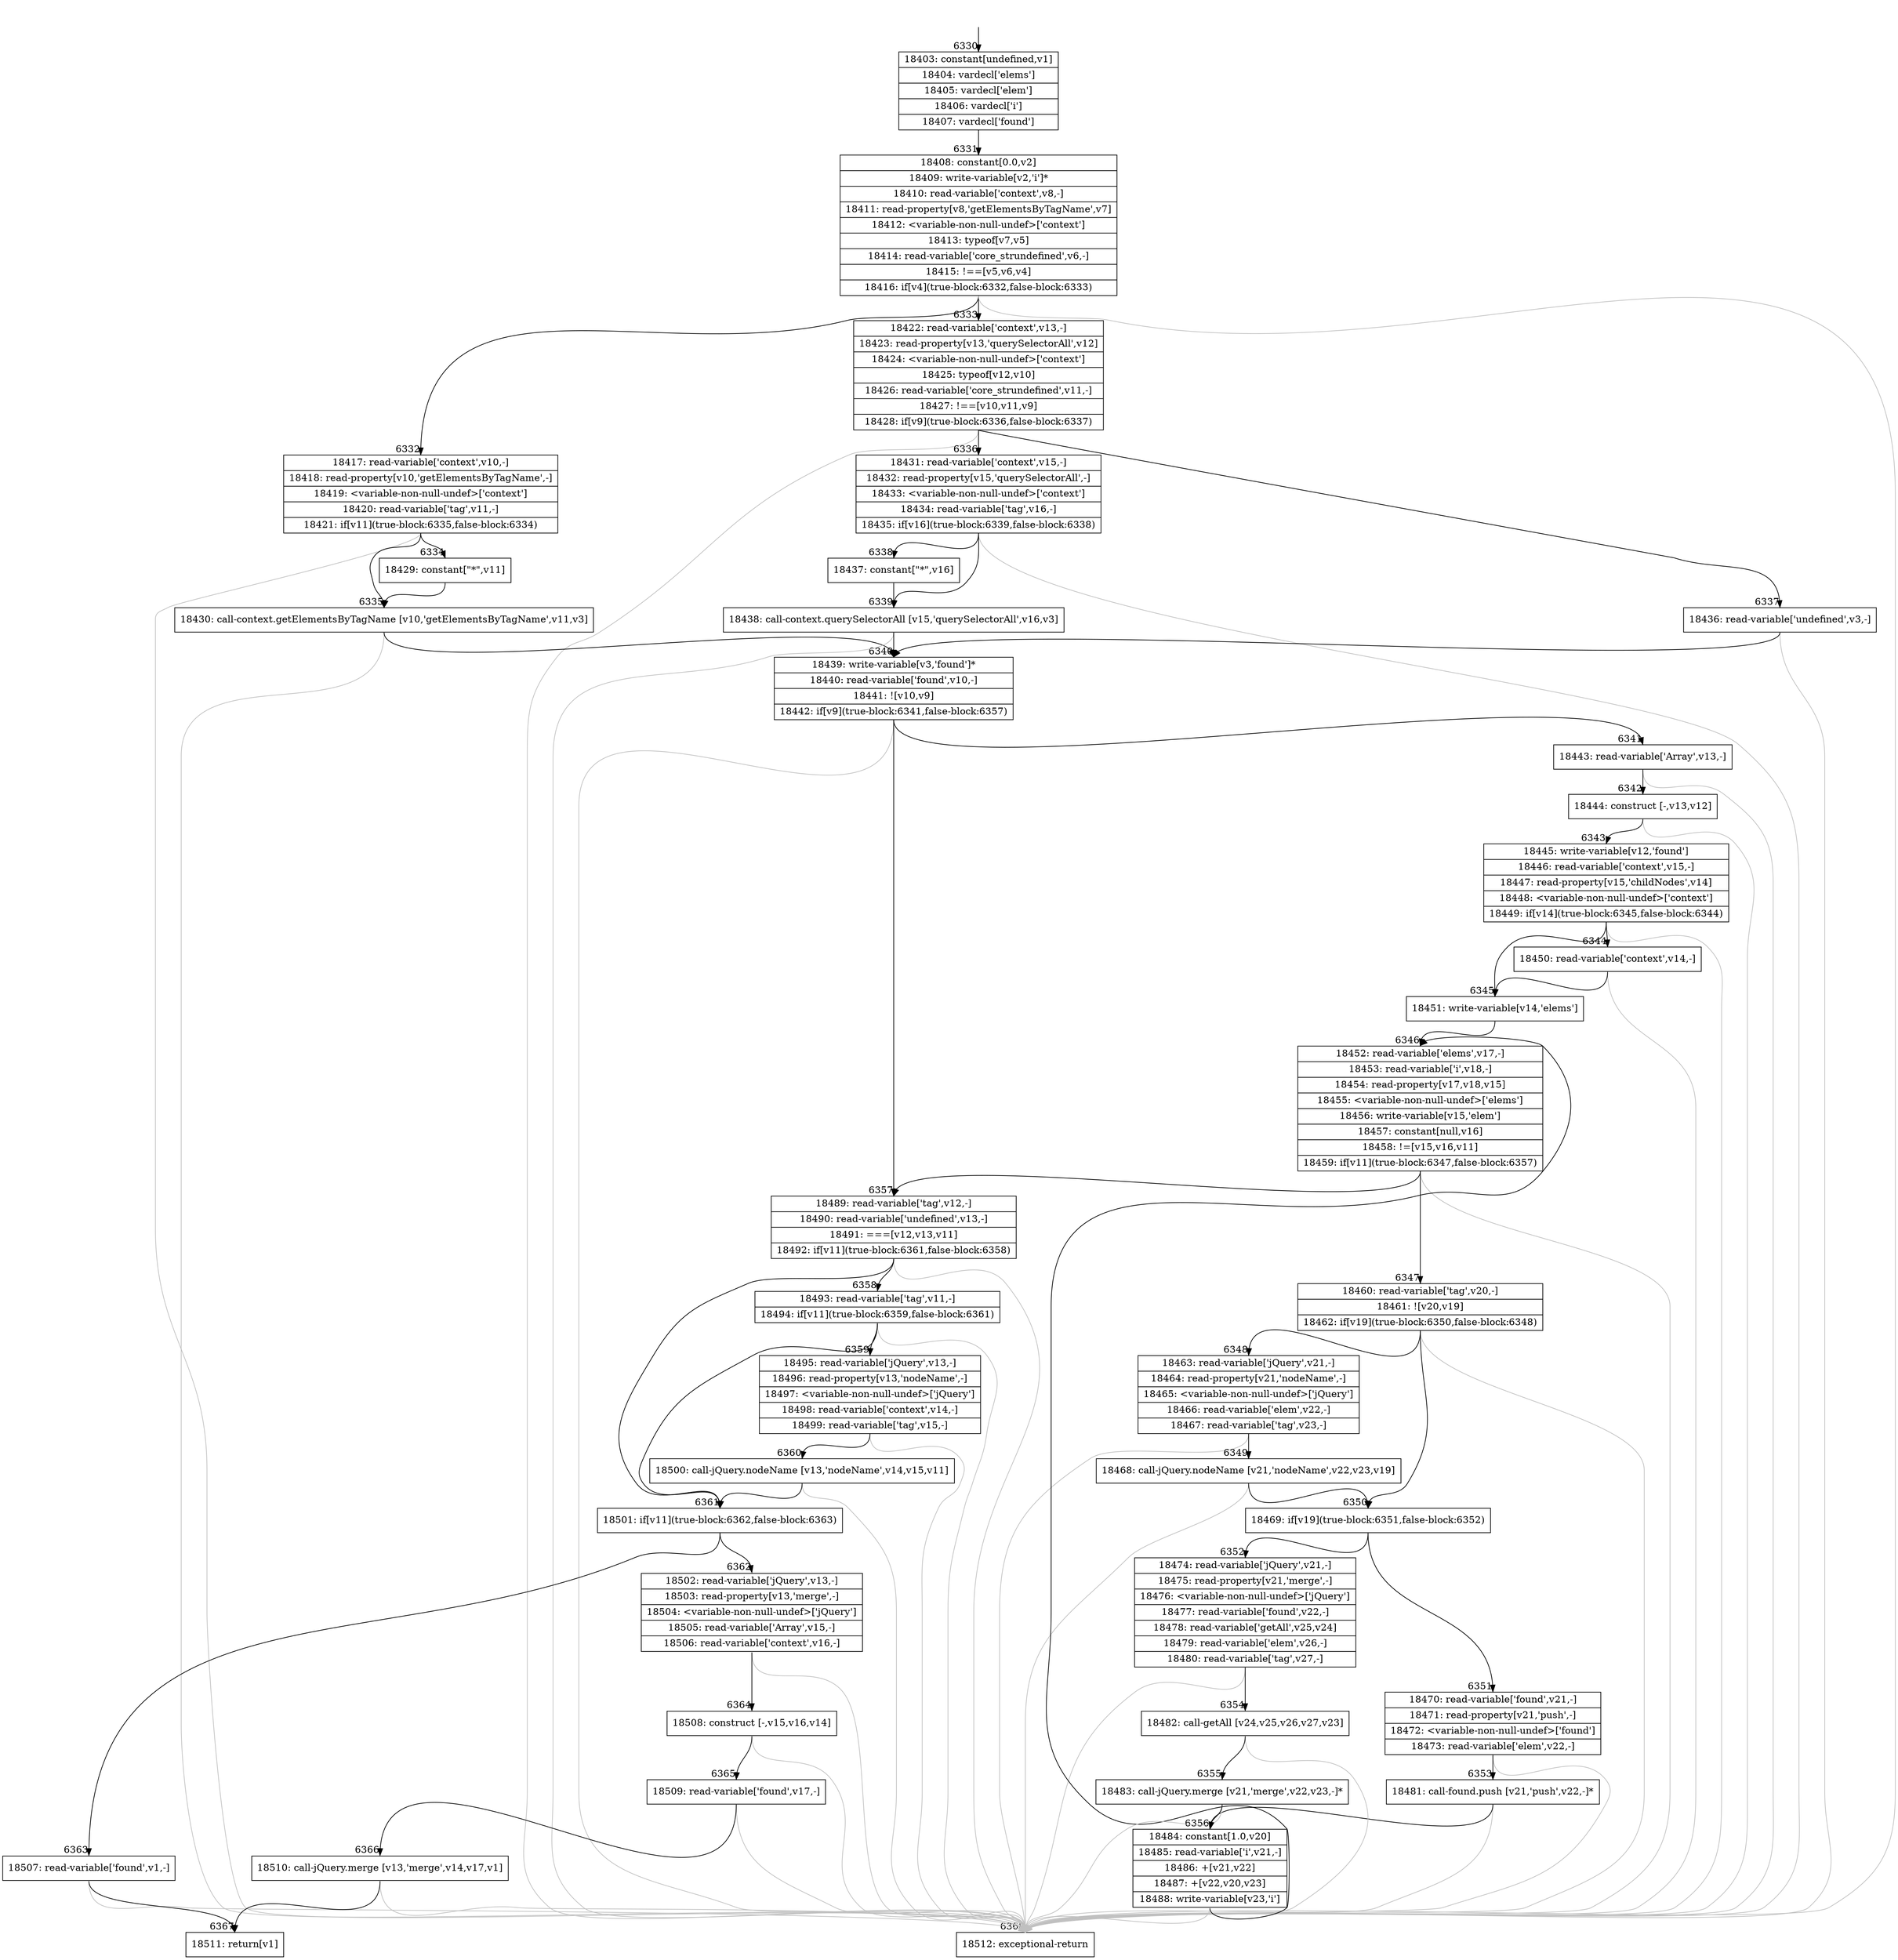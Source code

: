 digraph {
rankdir="TD"
BB_entry412[shape=none,label=""];
BB_entry412 -> BB6330 [tailport=s, headport=n, headlabel="    6330"]
BB6330 [shape=record label="{18403: constant[undefined,v1]|18404: vardecl['elems']|18405: vardecl['elem']|18406: vardecl['i']|18407: vardecl['found']}" ] 
BB6330 -> BB6331 [tailport=s, headport=n, headlabel="      6331"]
BB6331 [shape=record label="{18408: constant[0.0,v2]|18409: write-variable[v2,'i']*|18410: read-variable['context',v8,-]|18411: read-property[v8,'getElementsByTagName',v7]|18412: \<variable-non-null-undef\>['context']|18413: typeof[v7,v5]|18414: read-variable['core_strundefined',v6,-]|18415: !==[v5,v6,v4]|18416: if[v4](true-block:6332,false-block:6333)}" ] 
BB6331 -> BB6332 [tailport=s, headport=n, headlabel="      6332"]
BB6331 -> BB6333 [tailport=s, headport=n, headlabel="      6333"]
BB6331 -> BB6368 [tailport=s, headport=n, color=gray, headlabel="      6368"]
BB6332 [shape=record label="{18417: read-variable['context',v10,-]|18418: read-property[v10,'getElementsByTagName',-]|18419: \<variable-non-null-undef\>['context']|18420: read-variable['tag',v11,-]|18421: if[v11](true-block:6335,false-block:6334)}" ] 
BB6332 -> BB6335 [tailport=s, headport=n, headlabel="      6335"]
BB6332 -> BB6334 [tailport=s, headport=n, headlabel="      6334"]
BB6332 -> BB6368 [tailport=s, headport=n, color=gray]
BB6333 [shape=record label="{18422: read-variable['context',v13,-]|18423: read-property[v13,'querySelectorAll',v12]|18424: \<variable-non-null-undef\>['context']|18425: typeof[v12,v10]|18426: read-variable['core_strundefined',v11,-]|18427: !==[v10,v11,v9]|18428: if[v9](true-block:6336,false-block:6337)}" ] 
BB6333 -> BB6336 [tailport=s, headport=n, headlabel="      6336"]
BB6333 -> BB6337 [tailport=s, headport=n, headlabel="      6337"]
BB6333 -> BB6368 [tailport=s, headport=n, color=gray]
BB6334 [shape=record label="{18429: constant[\"*\",v11]}" ] 
BB6334 -> BB6335 [tailport=s, headport=n]
BB6335 [shape=record label="{18430: call-context.getElementsByTagName [v10,'getElementsByTagName',v11,v3]}" ] 
BB6335 -> BB6340 [tailport=s, headport=n, headlabel="      6340"]
BB6335 -> BB6368 [tailport=s, headport=n, color=gray]
BB6336 [shape=record label="{18431: read-variable['context',v15,-]|18432: read-property[v15,'querySelectorAll',-]|18433: \<variable-non-null-undef\>['context']|18434: read-variable['tag',v16,-]|18435: if[v16](true-block:6339,false-block:6338)}" ] 
BB6336 -> BB6339 [tailport=s, headport=n, headlabel="      6339"]
BB6336 -> BB6338 [tailport=s, headport=n, headlabel="      6338"]
BB6336 -> BB6368 [tailport=s, headport=n, color=gray]
BB6337 [shape=record label="{18436: read-variable['undefined',v3,-]}" ] 
BB6337 -> BB6340 [tailport=s, headport=n]
BB6337 -> BB6368 [tailport=s, headport=n, color=gray]
BB6338 [shape=record label="{18437: constant[\"*\",v16]}" ] 
BB6338 -> BB6339 [tailport=s, headport=n]
BB6339 [shape=record label="{18438: call-context.querySelectorAll [v15,'querySelectorAll',v16,v3]}" ] 
BB6339 -> BB6340 [tailport=s, headport=n]
BB6339 -> BB6368 [tailport=s, headport=n, color=gray]
BB6340 [shape=record label="{18439: write-variable[v3,'found']*|18440: read-variable['found',v10,-]|18441: ![v10,v9]|18442: if[v9](true-block:6341,false-block:6357)}" ] 
BB6340 -> BB6341 [tailport=s, headport=n, headlabel="      6341"]
BB6340 -> BB6357 [tailport=s, headport=n, headlabel="      6357"]
BB6340 -> BB6368 [tailport=s, headport=n, color=gray]
BB6341 [shape=record label="{18443: read-variable['Array',v13,-]}" ] 
BB6341 -> BB6342 [tailport=s, headport=n, headlabel="      6342"]
BB6341 -> BB6368 [tailport=s, headport=n, color=gray]
BB6342 [shape=record label="{18444: construct [-,v13,v12]}" ] 
BB6342 -> BB6343 [tailport=s, headport=n, headlabel="      6343"]
BB6342 -> BB6368 [tailport=s, headport=n, color=gray]
BB6343 [shape=record label="{18445: write-variable[v12,'found']|18446: read-variable['context',v15,-]|18447: read-property[v15,'childNodes',v14]|18448: \<variable-non-null-undef\>['context']|18449: if[v14](true-block:6345,false-block:6344)}" ] 
BB6343 -> BB6345 [tailport=s, headport=n, headlabel="      6345"]
BB6343 -> BB6344 [tailport=s, headport=n, headlabel="      6344"]
BB6343 -> BB6368 [tailport=s, headport=n, color=gray]
BB6344 [shape=record label="{18450: read-variable['context',v14,-]}" ] 
BB6344 -> BB6345 [tailport=s, headport=n]
BB6344 -> BB6368 [tailport=s, headport=n, color=gray]
BB6345 [shape=record label="{18451: write-variable[v14,'elems']}" ] 
BB6345 -> BB6346 [tailport=s, headport=n, headlabel="      6346"]
BB6346 [shape=record label="{18452: read-variable['elems',v17,-]|18453: read-variable['i',v18,-]|18454: read-property[v17,v18,v15]|18455: \<variable-non-null-undef\>['elems']|18456: write-variable[v15,'elem']|18457: constant[null,v16]|18458: !=[v15,v16,v11]|18459: if[v11](true-block:6347,false-block:6357)}" ] 
BB6346 -> BB6347 [tailport=s, headport=n, headlabel="      6347"]
BB6346 -> BB6357 [tailport=s, headport=n]
BB6346 -> BB6368 [tailport=s, headport=n, color=gray]
BB6347 [shape=record label="{18460: read-variable['tag',v20,-]|18461: ![v20,v19]|18462: if[v19](true-block:6350,false-block:6348)}" ] 
BB6347 -> BB6350 [tailport=s, headport=n, headlabel="      6350"]
BB6347 -> BB6348 [tailport=s, headport=n, headlabel="      6348"]
BB6347 -> BB6368 [tailport=s, headport=n, color=gray]
BB6348 [shape=record label="{18463: read-variable['jQuery',v21,-]|18464: read-property[v21,'nodeName',-]|18465: \<variable-non-null-undef\>['jQuery']|18466: read-variable['elem',v22,-]|18467: read-variable['tag',v23,-]}" ] 
BB6348 -> BB6349 [tailport=s, headport=n, headlabel="      6349"]
BB6348 -> BB6368 [tailport=s, headport=n, color=gray]
BB6349 [shape=record label="{18468: call-jQuery.nodeName [v21,'nodeName',v22,v23,v19]}" ] 
BB6349 -> BB6350 [tailport=s, headport=n]
BB6349 -> BB6368 [tailport=s, headport=n, color=gray]
BB6350 [shape=record label="{18469: if[v19](true-block:6351,false-block:6352)}" ] 
BB6350 -> BB6351 [tailport=s, headport=n, headlabel="      6351"]
BB6350 -> BB6352 [tailport=s, headport=n, headlabel="      6352"]
BB6351 [shape=record label="{18470: read-variable['found',v21,-]|18471: read-property[v21,'push',-]|18472: \<variable-non-null-undef\>['found']|18473: read-variable['elem',v22,-]}" ] 
BB6351 -> BB6353 [tailport=s, headport=n, headlabel="      6353"]
BB6351 -> BB6368 [tailport=s, headport=n, color=gray]
BB6352 [shape=record label="{18474: read-variable['jQuery',v21,-]|18475: read-property[v21,'merge',-]|18476: \<variable-non-null-undef\>['jQuery']|18477: read-variable['found',v22,-]|18478: read-variable['getAll',v25,v24]|18479: read-variable['elem',v26,-]|18480: read-variable['tag',v27,-]}" ] 
BB6352 -> BB6354 [tailport=s, headport=n, headlabel="      6354"]
BB6352 -> BB6368 [tailport=s, headport=n, color=gray]
BB6353 [shape=record label="{18481: call-found.push [v21,'push',v22,-]*}" ] 
BB6353 -> BB6356 [tailport=s, headport=n, headlabel="      6356"]
BB6353 -> BB6368 [tailport=s, headport=n, color=gray]
BB6354 [shape=record label="{18482: call-getAll [v24,v25,v26,v27,v23]}" ] 
BB6354 -> BB6355 [tailport=s, headport=n, headlabel="      6355"]
BB6354 -> BB6368 [tailport=s, headport=n, color=gray]
BB6355 [shape=record label="{18483: call-jQuery.merge [v21,'merge',v22,v23,-]*}" ] 
BB6355 -> BB6356 [tailport=s, headport=n]
BB6355 -> BB6368 [tailport=s, headport=n, color=gray]
BB6356 [shape=record label="{18484: constant[1.0,v20]|18485: read-variable['i',v21,-]|18486: +[v21,v22]|18487: +[v22,v20,v23]|18488: write-variable[v23,'i']}" ] 
BB6356 -> BB6346 [tailport=s, headport=n]
BB6356 -> BB6368 [tailport=s, headport=n, color=gray]
BB6357 [shape=record label="{18489: read-variable['tag',v12,-]|18490: read-variable['undefined',v13,-]|18491: ===[v12,v13,v11]|18492: if[v11](true-block:6361,false-block:6358)}" ] 
BB6357 -> BB6361 [tailport=s, headport=n, headlabel="      6361"]
BB6357 -> BB6358 [tailport=s, headport=n, headlabel="      6358"]
BB6357 -> BB6368 [tailport=s, headport=n, color=gray]
BB6358 [shape=record label="{18493: read-variable['tag',v11,-]|18494: if[v11](true-block:6359,false-block:6361)}" ] 
BB6358 -> BB6361 [tailport=s, headport=n]
BB6358 -> BB6359 [tailport=s, headport=n, headlabel="      6359"]
BB6358 -> BB6368 [tailport=s, headport=n, color=gray]
BB6359 [shape=record label="{18495: read-variable['jQuery',v13,-]|18496: read-property[v13,'nodeName',-]|18497: \<variable-non-null-undef\>['jQuery']|18498: read-variable['context',v14,-]|18499: read-variable['tag',v15,-]}" ] 
BB6359 -> BB6360 [tailport=s, headport=n, headlabel="      6360"]
BB6359 -> BB6368 [tailport=s, headport=n, color=gray]
BB6360 [shape=record label="{18500: call-jQuery.nodeName [v13,'nodeName',v14,v15,v11]}" ] 
BB6360 -> BB6361 [tailport=s, headport=n]
BB6360 -> BB6368 [tailport=s, headport=n, color=gray]
BB6361 [shape=record label="{18501: if[v11](true-block:6362,false-block:6363)}" ] 
BB6361 -> BB6362 [tailport=s, headport=n, headlabel="      6362"]
BB6361 -> BB6363 [tailport=s, headport=n, headlabel="      6363"]
BB6362 [shape=record label="{18502: read-variable['jQuery',v13,-]|18503: read-property[v13,'merge',-]|18504: \<variable-non-null-undef\>['jQuery']|18505: read-variable['Array',v15,-]|18506: read-variable['context',v16,-]}" ] 
BB6362 -> BB6364 [tailport=s, headport=n, headlabel="      6364"]
BB6362 -> BB6368 [tailport=s, headport=n, color=gray]
BB6363 [shape=record label="{18507: read-variable['found',v1,-]}" ] 
BB6363 -> BB6367 [tailport=s, headport=n, headlabel="      6367"]
BB6363 -> BB6368 [tailport=s, headport=n, color=gray]
BB6364 [shape=record label="{18508: construct [-,v15,v16,v14]}" ] 
BB6364 -> BB6365 [tailport=s, headport=n, headlabel="      6365"]
BB6364 -> BB6368 [tailport=s, headport=n, color=gray]
BB6365 [shape=record label="{18509: read-variable['found',v17,-]}" ] 
BB6365 -> BB6366 [tailport=s, headport=n, headlabel="      6366"]
BB6365 -> BB6368 [tailport=s, headport=n, color=gray]
BB6366 [shape=record label="{18510: call-jQuery.merge [v13,'merge',v14,v17,v1]}" ] 
BB6366 -> BB6367 [tailport=s, headport=n]
BB6366 -> BB6368 [tailport=s, headport=n, color=gray]
BB6367 [shape=record label="{18511: return[v1]}" ] 
BB6368 [shape=record label="{18512: exceptional-return}" ] 
//#$~ 6371
}
